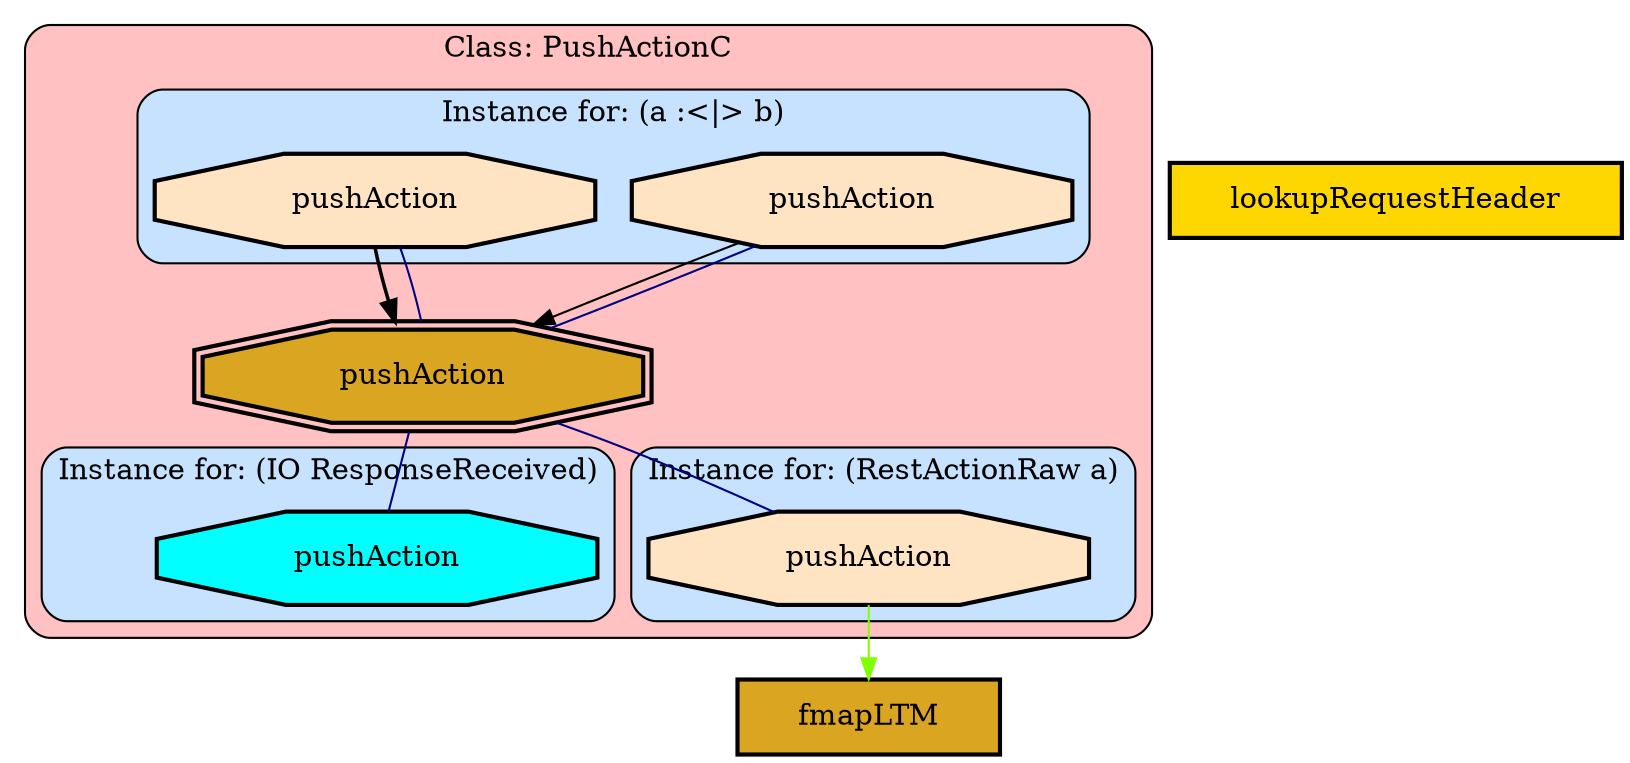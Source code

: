 digraph "Diagram of: Thentos.Backend.Core" {
    node [margin="0.4,0.1"
         ,style=filled];
    subgraph cluster_Class_PushActionC {
        graph [label="Class: PushActionC"
              ,style="filled,rounded"
              ,fillcolor=rosybrown1];
        subgraph cluster_Class_PushActionC_Data_IOResponseReceived {
            graph [label="Instance for: (IO ResponseReceived)"
                  ,style="filled,rounded"
                  ,fillcolor=slategray1];
            4 [label=pushAction
              ,shape=octagon
              ,fillcolor=cyan
              ,style="filled,bold"];
        }
        subgraph cluster_Class_PushActionC_Data_RestActionRawa {
            graph [label="Instance for: (RestActionRaw a)"
                  ,style="filled,rounded"
                  ,fillcolor=slategray1];
            5 [label=pushAction
              ,shape=octagon
              ,fillcolor=bisque
              ,style="filled,bold"];
        }
        subgraph cluster_Class_PushActionC_Data_ab {
            graph [label="Instance for: (a -> b)"
                  ,style="filled,rounded"
                  ,fillcolor=slategray1];
            6 [label=pushAction
              ,shape=octagon
              ,fillcolor=bisque
              ,style="filled,bold"];
        }
        subgraph cluster_Class_PushActionC_Data_ab {
            graph [label="Instance for: (a :<|> b)"
                  ,style="filled,rounded"
                  ,fillcolor=slategray1];
            7 [label=pushAction
              ,shape=octagon
              ,fillcolor=bisque
              ,style="filled,bold"];
        }
        3 [label=pushAction
          ,shape=doubleoctagon
          ,fillcolor=goldenrod
          ,style="filled,bold"];
    }
    1 [label=fmapLTM
      ,shape=box
      ,fillcolor=goldenrod
      ,style="filled,bold"];
    2 [label=lookupRequestHeader
      ,shape=box
      ,fillcolor=gold
      ,style="filled,bold"];
    3 -> 4 [penwidth=1
           ,color=navy
           ,dir=none];
    3 -> 5 [penwidth=1
           ,color=navy
           ,dir=none];
    3 -> 6 [penwidth=1
           ,color=navy
           ,dir=none];
    3 -> 7 [penwidth=1
           ,color=navy
           ,dir=none];
    5 -> 1 [penwidth=1
           ,color=chartreuse];
    6 -> 3 [penwidth=1,color=black];
    7 -> 3 [penwidth=1.6931471805599454
           ,color=black];
}
